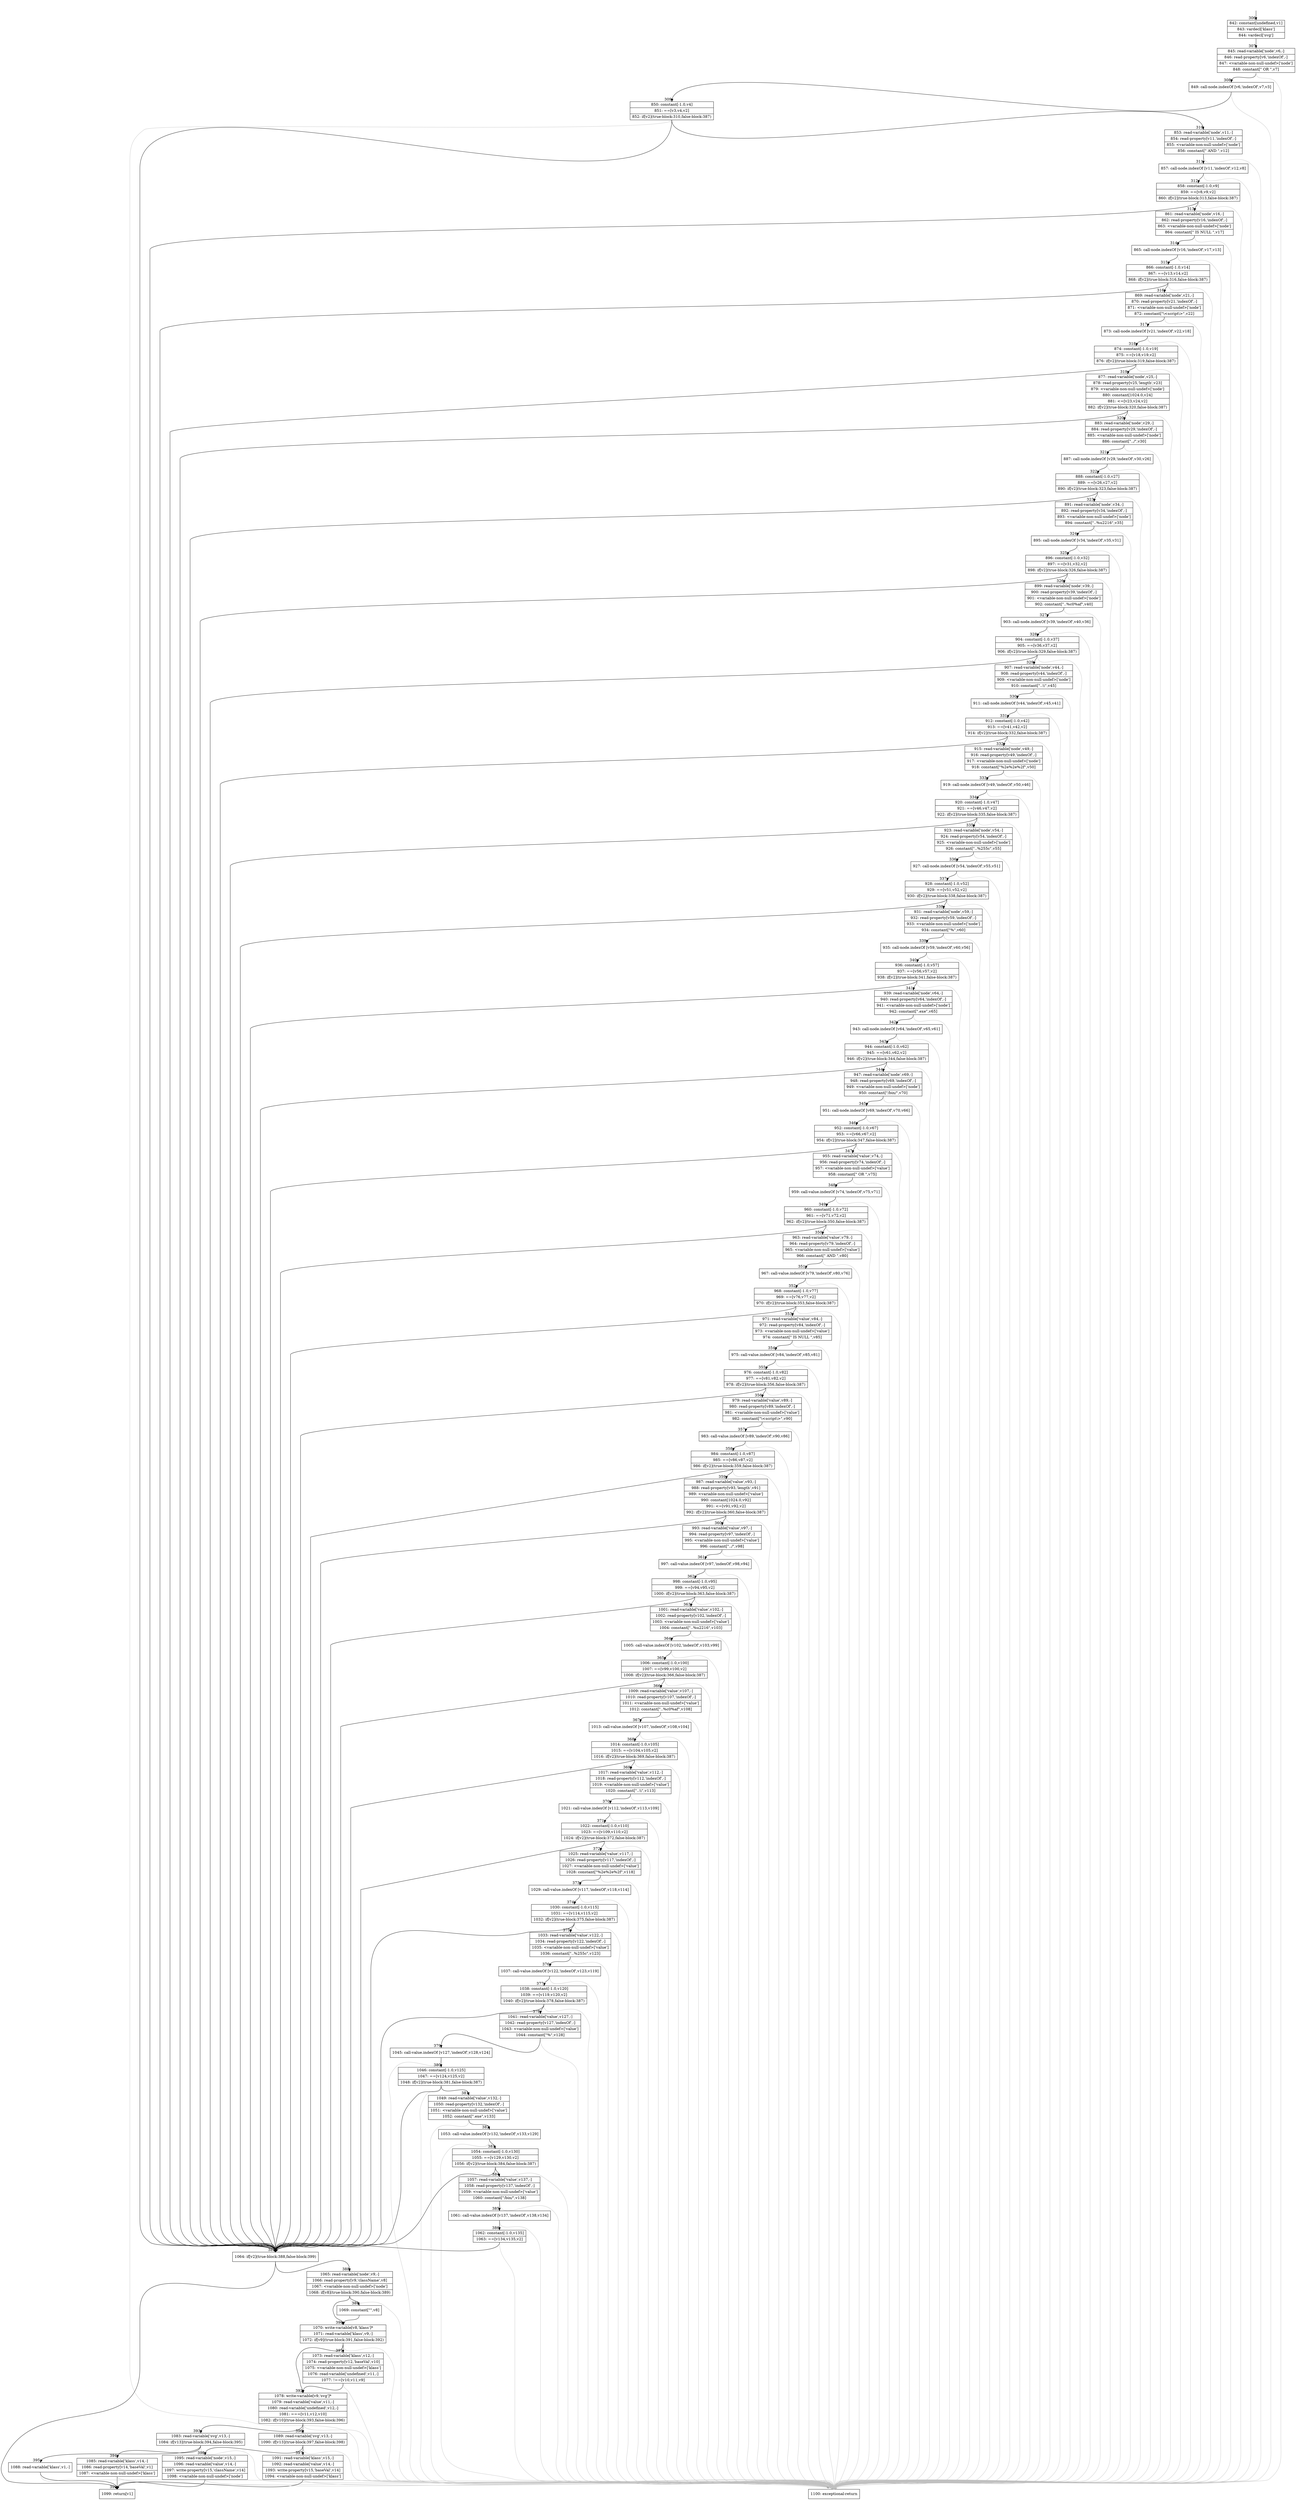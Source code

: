 digraph {
rankdir="TD"
BB_entry6[shape=none,label=""];
BB_entry6 -> BB306 [tailport=s, headport=n, headlabel="    306"]
BB306 [shape=record label="{842: constant[undefined,v1]|843: vardecl['klass']|844: vardecl['svg']}" ] 
BB306 -> BB307 [tailport=s, headport=n, headlabel="      307"]
BB307 [shape=record label="{845: read-variable['node',v6,-]|846: read-property[v6,'indexOf',-]|847: \<variable-non-null-undef\>['node']|848: constant[\" OR \",v7]}" ] 
BB307 -> BB308 [tailport=s, headport=n, headlabel="      308"]
BB307 -> BB400 [tailport=s, headport=n, color=gray, headlabel="      400"]
BB308 [shape=record label="{849: call-node.indexOf [v6,'indexOf',v7,v3]}" ] 
BB308 -> BB309 [tailport=s, headport=n, headlabel="      309"]
BB308 -> BB400 [tailport=s, headport=n, color=gray]
BB309 [shape=record label="{850: constant[-1.0,v4]|851: ==[v3,v4,v2]|852: if[v2](true-block:310,false-block:387)}" ] 
BB309 -> BB387 [tailport=s, headport=n, headlabel="      387"]
BB309 -> BB310 [tailport=s, headport=n, headlabel="      310"]
BB309 -> BB400 [tailport=s, headport=n, color=gray]
BB310 [shape=record label="{853: read-variable['node',v11,-]|854: read-property[v11,'indexOf',-]|855: \<variable-non-null-undef\>['node']|856: constant[\" AND \",v12]}" ] 
BB310 -> BB311 [tailport=s, headport=n, headlabel="      311"]
BB310 -> BB400 [tailport=s, headport=n, color=gray]
BB311 [shape=record label="{857: call-node.indexOf [v11,'indexOf',v12,v8]}" ] 
BB311 -> BB312 [tailport=s, headport=n, headlabel="      312"]
BB311 -> BB400 [tailport=s, headport=n, color=gray]
BB312 [shape=record label="{858: constant[-1.0,v9]|859: ==[v8,v9,v2]|860: if[v2](true-block:313,false-block:387)}" ] 
BB312 -> BB387 [tailport=s, headport=n]
BB312 -> BB313 [tailport=s, headport=n, headlabel="      313"]
BB312 -> BB400 [tailport=s, headport=n, color=gray]
BB313 [shape=record label="{861: read-variable['node',v16,-]|862: read-property[v16,'indexOf',-]|863: \<variable-non-null-undef\>['node']|864: constant[\" IS NULL \",v17]}" ] 
BB313 -> BB314 [tailport=s, headport=n, headlabel="      314"]
BB313 -> BB400 [tailport=s, headport=n, color=gray]
BB314 [shape=record label="{865: call-node.indexOf [v16,'indexOf',v17,v13]}" ] 
BB314 -> BB315 [tailport=s, headport=n, headlabel="      315"]
BB314 -> BB400 [tailport=s, headport=n, color=gray]
BB315 [shape=record label="{866: constant[-1.0,v14]|867: ==[v13,v14,v2]|868: if[v2](true-block:316,false-block:387)}" ] 
BB315 -> BB387 [tailport=s, headport=n]
BB315 -> BB316 [tailport=s, headport=n, headlabel="      316"]
BB315 -> BB400 [tailport=s, headport=n, color=gray]
BB316 [shape=record label="{869: read-variable['node',v21,-]|870: read-property[v21,'indexOf',-]|871: \<variable-non-null-undef\>['node']|872: constant[\"\\\<script\\\>\",v22]}" ] 
BB316 -> BB317 [tailport=s, headport=n, headlabel="      317"]
BB316 -> BB400 [tailport=s, headport=n, color=gray]
BB317 [shape=record label="{873: call-node.indexOf [v21,'indexOf',v22,v18]}" ] 
BB317 -> BB318 [tailport=s, headport=n, headlabel="      318"]
BB317 -> BB400 [tailport=s, headport=n, color=gray]
BB318 [shape=record label="{874: constant[-1.0,v19]|875: ==[v18,v19,v2]|876: if[v2](true-block:319,false-block:387)}" ] 
BB318 -> BB387 [tailport=s, headport=n]
BB318 -> BB319 [tailport=s, headport=n, headlabel="      319"]
BB318 -> BB400 [tailport=s, headport=n, color=gray]
BB319 [shape=record label="{877: read-variable['node',v25,-]|878: read-property[v25,'length',v23]|879: \<variable-non-null-undef\>['node']|880: constant[1024.0,v24]|881: \<=[v23,v24,v2]|882: if[v2](true-block:320,false-block:387)}" ] 
BB319 -> BB387 [tailport=s, headport=n]
BB319 -> BB320 [tailport=s, headport=n, headlabel="      320"]
BB319 -> BB400 [tailport=s, headport=n, color=gray]
BB320 [shape=record label="{883: read-variable['node',v29,-]|884: read-property[v29,'indexOf',-]|885: \<variable-non-null-undef\>['node']|886: constant[\"../\",v30]}" ] 
BB320 -> BB321 [tailport=s, headport=n, headlabel="      321"]
BB320 -> BB400 [tailport=s, headport=n, color=gray]
BB321 [shape=record label="{887: call-node.indexOf [v29,'indexOf',v30,v26]}" ] 
BB321 -> BB322 [tailport=s, headport=n, headlabel="      322"]
BB321 -> BB400 [tailport=s, headport=n, color=gray]
BB322 [shape=record label="{888: constant[-1.0,v27]|889: ==[v26,v27,v2]|890: if[v2](true-block:323,false-block:387)}" ] 
BB322 -> BB387 [tailport=s, headport=n]
BB322 -> BB323 [tailport=s, headport=n, headlabel="      323"]
BB322 -> BB400 [tailport=s, headport=n, color=gray]
BB323 [shape=record label="{891: read-variable['node',v34,-]|892: read-property[v34,'indexOf',-]|893: \<variable-non-null-undef\>['node']|894: constant[\"..%u2216\",v35]}" ] 
BB323 -> BB324 [tailport=s, headport=n, headlabel="      324"]
BB323 -> BB400 [tailport=s, headport=n, color=gray]
BB324 [shape=record label="{895: call-node.indexOf [v34,'indexOf',v35,v31]}" ] 
BB324 -> BB325 [tailport=s, headport=n, headlabel="      325"]
BB324 -> BB400 [tailport=s, headport=n, color=gray]
BB325 [shape=record label="{896: constant[-1.0,v32]|897: ==[v31,v32,v2]|898: if[v2](true-block:326,false-block:387)}" ] 
BB325 -> BB387 [tailport=s, headport=n]
BB325 -> BB326 [tailport=s, headport=n, headlabel="      326"]
BB325 -> BB400 [tailport=s, headport=n, color=gray]
BB326 [shape=record label="{899: read-variable['node',v39,-]|900: read-property[v39,'indexOf',-]|901: \<variable-non-null-undef\>['node']|902: constant[\"..%c0%af\",v40]}" ] 
BB326 -> BB327 [tailport=s, headport=n, headlabel="      327"]
BB326 -> BB400 [tailport=s, headport=n, color=gray]
BB327 [shape=record label="{903: call-node.indexOf [v39,'indexOf',v40,v36]}" ] 
BB327 -> BB328 [tailport=s, headport=n, headlabel="      328"]
BB327 -> BB400 [tailport=s, headport=n, color=gray]
BB328 [shape=record label="{904: constant[-1.0,v37]|905: ==[v36,v37,v2]|906: if[v2](true-block:329,false-block:387)}" ] 
BB328 -> BB387 [tailport=s, headport=n]
BB328 -> BB329 [tailport=s, headport=n, headlabel="      329"]
BB328 -> BB400 [tailport=s, headport=n, color=gray]
BB329 [shape=record label="{907: read-variable['node',v44,-]|908: read-property[v44,'indexOf',-]|909: \<variable-non-null-undef\>['node']|910: constant[\"..\\\\\",v45]}" ] 
BB329 -> BB330 [tailport=s, headport=n, headlabel="      330"]
BB329 -> BB400 [tailport=s, headport=n, color=gray]
BB330 [shape=record label="{911: call-node.indexOf [v44,'indexOf',v45,v41]}" ] 
BB330 -> BB331 [tailport=s, headport=n, headlabel="      331"]
BB330 -> BB400 [tailport=s, headport=n, color=gray]
BB331 [shape=record label="{912: constant[-1.0,v42]|913: ==[v41,v42,v2]|914: if[v2](true-block:332,false-block:387)}" ] 
BB331 -> BB387 [tailport=s, headport=n]
BB331 -> BB332 [tailport=s, headport=n, headlabel="      332"]
BB331 -> BB400 [tailport=s, headport=n, color=gray]
BB332 [shape=record label="{915: read-variable['node',v49,-]|916: read-property[v49,'indexOf',-]|917: \<variable-non-null-undef\>['node']|918: constant[\"%2e%2e%2f\",v50]}" ] 
BB332 -> BB333 [tailport=s, headport=n, headlabel="      333"]
BB332 -> BB400 [tailport=s, headport=n, color=gray]
BB333 [shape=record label="{919: call-node.indexOf [v49,'indexOf',v50,v46]}" ] 
BB333 -> BB334 [tailport=s, headport=n, headlabel="      334"]
BB333 -> BB400 [tailport=s, headport=n, color=gray]
BB334 [shape=record label="{920: constant[-1.0,v47]|921: ==[v46,v47,v2]|922: if[v2](true-block:335,false-block:387)}" ] 
BB334 -> BB387 [tailport=s, headport=n]
BB334 -> BB335 [tailport=s, headport=n, headlabel="      335"]
BB334 -> BB400 [tailport=s, headport=n, color=gray]
BB335 [shape=record label="{923: read-variable['node',v54,-]|924: read-property[v54,'indexOf',-]|925: \<variable-non-null-undef\>['node']|926: constant[\"..%255c\",v55]}" ] 
BB335 -> BB336 [tailport=s, headport=n, headlabel="      336"]
BB335 -> BB400 [tailport=s, headport=n, color=gray]
BB336 [shape=record label="{927: call-node.indexOf [v54,'indexOf',v55,v51]}" ] 
BB336 -> BB337 [tailport=s, headport=n, headlabel="      337"]
BB336 -> BB400 [tailport=s, headport=n, color=gray]
BB337 [shape=record label="{928: constant[-1.0,v52]|929: ==[v51,v52,v2]|930: if[v2](true-block:338,false-block:387)}" ] 
BB337 -> BB387 [tailport=s, headport=n]
BB337 -> BB338 [tailport=s, headport=n, headlabel="      338"]
BB337 -> BB400 [tailport=s, headport=n, color=gray]
BB338 [shape=record label="{931: read-variable['node',v59,-]|932: read-property[v59,'indexOf',-]|933: \<variable-non-null-undef\>['node']|934: constant[\"%\",v60]}" ] 
BB338 -> BB339 [tailport=s, headport=n, headlabel="      339"]
BB338 -> BB400 [tailport=s, headport=n, color=gray]
BB339 [shape=record label="{935: call-node.indexOf [v59,'indexOf',v60,v56]}" ] 
BB339 -> BB340 [tailport=s, headport=n, headlabel="      340"]
BB339 -> BB400 [tailport=s, headport=n, color=gray]
BB340 [shape=record label="{936: constant[-1.0,v57]|937: ==[v56,v57,v2]|938: if[v2](true-block:341,false-block:387)}" ] 
BB340 -> BB387 [tailport=s, headport=n]
BB340 -> BB341 [tailport=s, headport=n, headlabel="      341"]
BB340 -> BB400 [tailport=s, headport=n, color=gray]
BB341 [shape=record label="{939: read-variable['node',v64,-]|940: read-property[v64,'indexOf',-]|941: \<variable-non-null-undef\>['node']|942: constant[\".exe\",v65]}" ] 
BB341 -> BB342 [tailport=s, headport=n, headlabel="      342"]
BB341 -> BB400 [tailport=s, headport=n, color=gray]
BB342 [shape=record label="{943: call-node.indexOf [v64,'indexOf',v65,v61]}" ] 
BB342 -> BB343 [tailport=s, headport=n, headlabel="      343"]
BB342 -> BB400 [tailport=s, headport=n, color=gray]
BB343 [shape=record label="{944: constant[-1.0,v62]|945: ==[v61,v62,v2]|946: if[v2](true-block:344,false-block:387)}" ] 
BB343 -> BB387 [tailport=s, headport=n]
BB343 -> BB344 [tailport=s, headport=n, headlabel="      344"]
BB343 -> BB400 [tailport=s, headport=n, color=gray]
BB344 [shape=record label="{947: read-variable['node',v69,-]|948: read-property[v69,'indexOf',-]|949: \<variable-non-null-undef\>['node']|950: constant[\"/bin/\",v70]}" ] 
BB344 -> BB345 [tailport=s, headport=n, headlabel="      345"]
BB344 -> BB400 [tailport=s, headport=n, color=gray]
BB345 [shape=record label="{951: call-node.indexOf [v69,'indexOf',v70,v66]}" ] 
BB345 -> BB346 [tailport=s, headport=n, headlabel="      346"]
BB345 -> BB400 [tailport=s, headport=n, color=gray]
BB346 [shape=record label="{952: constant[-1.0,v67]|953: ==[v66,v67,v2]|954: if[v2](true-block:347,false-block:387)}" ] 
BB346 -> BB387 [tailport=s, headport=n]
BB346 -> BB347 [tailport=s, headport=n, headlabel="      347"]
BB346 -> BB400 [tailport=s, headport=n, color=gray]
BB347 [shape=record label="{955: read-variable['value',v74,-]|956: read-property[v74,'indexOf',-]|957: \<variable-non-null-undef\>['value']|958: constant[\" OR \",v75]}" ] 
BB347 -> BB348 [tailport=s, headport=n, headlabel="      348"]
BB347 -> BB400 [tailport=s, headport=n, color=gray]
BB348 [shape=record label="{959: call-value.indexOf [v74,'indexOf',v75,v71]}" ] 
BB348 -> BB349 [tailport=s, headport=n, headlabel="      349"]
BB348 -> BB400 [tailport=s, headport=n, color=gray]
BB349 [shape=record label="{960: constant[-1.0,v72]|961: ==[v71,v72,v2]|962: if[v2](true-block:350,false-block:387)}" ] 
BB349 -> BB387 [tailport=s, headport=n]
BB349 -> BB350 [tailport=s, headport=n, headlabel="      350"]
BB349 -> BB400 [tailport=s, headport=n, color=gray]
BB350 [shape=record label="{963: read-variable['value',v79,-]|964: read-property[v79,'indexOf',-]|965: \<variable-non-null-undef\>['value']|966: constant[\" AND \",v80]}" ] 
BB350 -> BB351 [tailport=s, headport=n, headlabel="      351"]
BB350 -> BB400 [tailport=s, headport=n, color=gray]
BB351 [shape=record label="{967: call-value.indexOf [v79,'indexOf',v80,v76]}" ] 
BB351 -> BB352 [tailport=s, headport=n, headlabel="      352"]
BB351 -> BB400 [tailport=s, headport=n, color=gray]
BB352 [shape=record label="{968: constant[-1.0,v77]|969: ==[v76,v77,v2]|970: if[v2](true-block:353,false-block:387)}" ] 
BB352 -> BB387 [tailport=s, headport=n]
BB352 -> BB353 [tailport=s, headport=n, headlabel="      353"]
BB352 -> BB400 [tailport=s, headport=n, color=gray]
BB353 [shape=record label="{971: read-variable['value',v84,-]|972: read-property[v84,'indexOf',-]|973: \<variable-non-null-undef\>['value']|974: constant[\" IS NULL \",v85]}" ] 
BB353 -> BB354 [tailport=s, headport=n, headlabel="      354"]
BB353 -> BB400 [tailport=s, headport=n, color=gray]
BB354 [shape=record label="{975: call-value.indexOf [v84,'indexOf',v85,v81]}" ] 
BB354 -> BB355 [tailport=s, headport=n, headlabel="      355"]
BB354 -> BB400 [tailport=s, headport=n, color=gray]
BB355 [shape=record label="{976: constant[-1.0,v82]|977: ==[v81,v82,v2]|978: if[v2](true-block:356,false-block:387)}" ] 
BB355 -> BB387 [tailport=s, headport=n]
BB355 -> BB356 [tailport=s, headport=n, headlabel="      356"]
BB355 -> BB400 [tailport=s, headport=n, color=gray]
BB356 [shape=record label="{979: read-variable['value',v89,-]|980: read-property[v89,'indexOf',-]|981: \<variable-non-null-undef\>['value']|982: constant[\"\\\<script\\\>\",v90]}" ] 
BB356 -> BB357 [tailport=s, headport=n, headlabel="      357"]
BB356 -> BB400 [tailport=s, headport=n, color=gray]
BB357 [shape=record label="{983: call-value.indexOf [v89,'indexOf',v90,v86]}" ] 
BB357 -> BB358 [tailport=s, headport=n, headlabel="      358"]
BB357 -> BB400 [tailport=s, headport=n, color=gray]
BB358 [shape=record label="{984: constant[-1.0,v87]|985: ==[v86,v87,v2]|986: if[v2](true-block:359,false-block:387)}" ] 
BB358 -> BB387 [tailport=s, headport=n]
BB358 -> BB359 [tailport=s, headport=n, headlabel="      359"]
BB358 -> BB400 [tailport=s, headport=n, color=gray]
BB359 [shape=record label="{987: read-variable['value',v93,-]|988: read-property[v93,'length',v91]|989: \<variable-non-null-undef\>['value']|990: constant[1024.0,v92]|991: \<=[v91,v92,v2]|992: if[v2](true-block:360,false-block:387)}" ] 
BB359 -> BB387 [tailport=s, headport=n]
BB359 -> BB360 [tailport=s, headport=n, headlabel="      360"]
BB359 -> BB400 [tailport=s, headport=n, color=gray]
BB360 [shape=record label="{993: read-variable['value',v97,-]|994: read-property[v97,'indexOf',-]|995: \<variable-non-null-undef\>['value']|996: constant[\"../\",v98]}" ] 
BB360 -> BB361 [tailport=s, headport=n, headlabel="      361"]
BB360 -> BB400 [tailport=s, headport=n, color=gray]
BB361 [shape=record label="{997: call-value.indexOf [v97,'indexOf',v98,v94]}" ] 
BB361 -> BB362 [tailport=s, headport=n, headlabel="      362"]
BB361 -> BB400 [tailport=s, headport=n, color=gray]
BB362 [shape=record label="{998: constant[-1.0,v95]|999: ==[v94,v95,v2]|1000: if[v2](true-block:363,false-block:387)}" ] 
BB362 -> BB387 [tailport=s, headport=n]
BB362 -> BB363 [tailport=s, headport=n, headlabel="      363"]
BB362 -> BB400 [tailport=s, headport=n, color=gray]
BB363 [shape=record label="{1001: read-variable['value',v102,-]|1002: read-property[v102,'indexOf',-]|1003: \<variable-non-null-undef\>['value']|1004: constant[\"..%u2216\",v103]}" ] 
BB363 -> BB364 [tailport=s, headport=n, headlabel="      364"]
BB363 -> BB400 [tailport=s, headport=n, color=gray]
BB364 [shape=record label="{1005: call-value.indexOf [v102,'indexOf',v103,v99]}" ] 
BB364 -> BB365 [tailport=s, headport=n, headlabel="      365"]
BB364 -> BB400 [tailport=s, headport=n, color=gray]
BB365 [shape=record label="{1006: constant[-1.0,v100]|1007: ==[v99,v100,v2]|1008: if[v2](true-block:366,false-block:387)}" ] 
BB365 -> BB387 [tailport=s, headport=n]
BB365 -> BB366 [tailport=s, headport=n, headlabel="      366"]
BB365 -> BB400 [tailport=s, headport=n, color=gray]
BB366 [shape=record label="{1009: read-variable['value',v107,-]|1010: read-property[v107,'indexOf',-]|1011: \<variable-non-null-undef\>['value']|1012: constant[\"..%c0%af\",v108]}" ] 
BB366 -> BB367 [tailport=s, headport=n, headlabel="      367"]
BB366 -> BB400 [tailport=s, headport=n, color=gray]
BB367 [shape=record label="{1013: call-value.indexOf [v107,'indexOf',v108,v104]}" ] 
BB367 -> BB368 [tailport=s, headport=n, headlabel="      368"]
BB367 -> BB400 [tailport=s, headport=n, color=gray]
BB368 [shape=record label="{1014: constant[-1.0,v105]|1015: ==[v104,v105,v2]|1016: if[v2](true-block:369,false-block:387)}" ] 
BB368 -> BB387 [tailport=s, headport=n]
BB368 -> BB369 [tailport=s, headport=n, headlabel="      369"]
BB368 -> BB400 [tailport=s, headport=n, color=gray]
BB369 [shape=record label="{1017: read-variable['value',v112,-]|1018: read-property[v112,'indexOf',-]|1019: \<variable-non-null-undef\>['value']|1020: constant[\"..\\\\\",v113]}" ] 
BB369 -> BB370 [tailport=s, headport=n, headlabel="      370"]
BB369 -> BB400 [tailport=s, headport=n, color=gray]
BB370 [shape=record label="{1021: call-value.indexOf [v112,'indexOf',v113,v109]}" ] 
BB370 -> BB371 [tailport=s, headport=n, headlabel="      371"]
BB370 -> BB400 [tailport=s, headport=n, color=gray]
BB371 [shape=record label="{1022: constant[-1.0,v110]|1023: ==[v109,v110,v2]|1024: if[v2](true-block:372,false-block:387)}" ] 
BB371 -> BB387 [tailport=s, headport=n]
BB371 -> BB372 [tailport=s, headport=n, headlabel="      372"]
BB371 -> BB400 [tailport=s, headport=n, color=gray]
BB372 [shape=record label="{1025: read-variable['value',v117,-]|1026: read-property[v117,'indexOf',-]|1027: \<variable-non-null-undef\>['value']|1028: constant[\"%2e%2e%2f\",v118]}" ] 
BB372 -> BB373 [tailport=s, headport=n, headlabel="      373"]
BB372 -> BB400 [tailport=s, headport=n, color=gray]
BB373 [shape=record label="{1029: call-value.indexOf [v117,'indexOf',v118,v114]}" ] 
BB373 -> BB374 [tailport=s, headport=n, headlabel="      374"]
BB373 -> BB400 [tailport=s, headport=n, color=gray]
BB374 [shape=record label="{1030: constant[-1.0,v115]|1031: ==[v114,v115,v2]|1032: if[v2](true-block:375,false-block:387)}" ] 
BB374 -> BB387 [tailport=s, headport=n]
BB374 -> BB375 [tailport=s, headport=n, headlabel="      375"]
BB374 -> BB400 [tailport=s, headport=n, color=gray]
BB375 [shape=record label="{1033: read-variable['value',v122,-]|1034: read-property[v122,'indexOf',-]|1035: \<variable-non-null-undef\>['value']|1036: constant[\"..%255c\",v123]}" ] 
BB375 -> BB376 [tailport=s, headport=n, headlabel="      376"]
BB375 -> BB400 [tailport=s, headport=n, color=gray]
BB376 [shape=record label="{1037: call-value.indexOf [v122,'indexOf',v123,v119]}" ] 
BB376 -> BB377 [tailport=s, headport=n, headlabel="      377"]
BB376 -> BB400 [tailport=s, headport=n, color=gray]
BB377 [shape=record label="{1038: constant[-1.0,v120]|1039: ==[v119,v120,v2]|1040: if[v2](true-block:378,false-block:387)}" ] 
BB377 -> BB387 [tailport=s, headport=n]
BB377 -> BB378 [tailport=s, headport=n, headlabel="      378"]
BB377 -> BB400 [tailport=s, headport=n, color=gray]
BB378 [shape=record label="{1041: read-variable['value',v127,-]|1042: read-property[v127,'indexOf',-]|1043: \<variable-non-null-undef\>['value']|1044: constant[\"%\",v128]}" ] 
BB378 -> BB379 [tailport=s, headport=n, headlabel="      379"]
BB378 -> BB400 [tailport=s, headport=n, color=gray]
BB379 [shape=record label="{1045: call-value.indexOf [v127,'indexOf',v128,v124]}" ] 
BB379 -> BB380 [tailport=s, headport=n, headlabel="      380"]
BB379 -> BB400 [tailport=s, headport=n, color=gray]
BB380 [shape=record label="{1046: constant[-1.0,v125]|1047: ==[v124,v125,v2]|1048: if[v2](true-block:381,false-block:387)}" ] 
BB380 -> BB387 [tailport=s, headport=n]
BB380 -> BB381 [tailport=s, headport=n, headlabel="      381"]
BB380 -> BB400 [tailport=s, headport=n, color=gray]
BB381 [shape=record label="{1049: read-variable['value',v132,-]|1050: read-property[v132,'indexOf',-]|1051: \<variable-non-null-undef\>['value']|1052: constant[\".exe\",v133]}" ] 
BB381 -> BB382 [tailport=s, headport=n, headlabel="      382"]
BB381 -> BB400 [tailport=s, headport=n, color=gray]
BB382 [shape=record label="{1053: call-value.indexOf [v132,'indexOf',v133,v129]}" ] 
BB382 -> BB383 [tailport=s, headport=n, headlabel="      383"]
BB382 -> BB400 [tailport=s, headport=n, color=gray]
BB383 [shape=record label="{1054: constant[-1.0,v130]|1055: ==[v129,v130,v2]|1056: if[v2](true-block:384,false-block:387)}" ] 
BB383 -> BB387 [tailport=s, headport=n]
BB383 -> BB384 [tailport=s, headport=n, headlabel="      384"]
BB383 -> BB400 [tailport=s, headport=n, color=gray]
BB384 [shape=record label="{1057: read-variable['value',v137,-]|1058: read-property[v137,'indexOf',-]|1059: \<variable-non-null-undef\>['value']|1060: constant[\"/bin/\",v138]}" ] 
BB384 -> BB385 [tailport=s, headport=n, headlabel="      385"]
BB384 -> BB400 [tailport=s, headport=n, color=gray]
BB385 [shape=record label="{1061: call-value.indexOf [v137,'indexOf',v138,v134]}" ] 
BB385 -> BB386 [tailport=s, headport=n, headlabel="      386"]
BB385 -> BB400 [tailport=s, headport=n, color=gray]
BB386 [shape=record label="{1062: constant[-1.0,v135]|1063: ==[v134,v135,v2]}" ] 
BB386 -> BB387 [tailport=s, headport=n]
BB386 -> BB400 [tailport=s, headport=n, color=gray]
BB387 [shape=record label="{1064: if[v2](true-block:388,false-block:399)}" ] 
BB387 -> BB388 [tailport=s, headport=n, headlabel="      388"]
BB387 -> BB399 [tailport=s, headport=n, headlabel="      399"]
BB388 [shape=record label="{1065: read-variable['node',v9,-]|1066: read-property[v9,'className',v8]|1067: \<variable-non-null-undef\>['node']|1068: if[v8](true-block:390,false-block:389)}" ] 
BB388 -> BB390 [tailport=s, headport=n, headlabel="      390"]
BB388 -> BB389 [tailport=s, headport=n, headlabel="      389"]
BB388 -> BB400 [tailport=s, headport=n, color=gray]
BB389 [shape=record label="{1069: constant[\"\",v8]}" ] 
BB389 -> BB390 [tailport=s, headport=n]
BB390 [shape=record label="{1070: write-variable[v8,'klass']*|1071: read-variable['klass',v9,-]|1072: if[v9](true-block:391,false-block:392)}" ] 
BB390 -> BB392 [tailport=s, headport=n, headlabel="      392"]
BB390 -> BB391 [tailport=s, headport=n, headlabel="      391"]
BB390 -> BB400 [tailport=s, headport=n, color=gray]
BB391 [shape=record label="{1073: read-variable['klass',v12,-]|1074: read-property[v12,'baseVal',v10]|1075: \<variable-non-null-undef\>['klass']|1076: read-variable['undefined',v11,-]|1077: !==[v10,v11,v9]}" ] 
BB391 -> BB392 [tailport=s, headport=n]
BB391 -> BB400 [tailport=s, headport=n, color=gray]
BB392 [shape=record label="{1078: write-variable[v9,'svg']*|1079: read-variable['value',v11,-]|1080: read-variable['undefined',v12,-]|1081: ===[v11,v12,v10]|1082: if[v10](true-block:393,false-block:396)}" ] 
BB392 -> BB393 [tailport=s, headport=n, headlabel="      393"]
BB392 -> BB396 [tailport=s, headport=n, headlabel="      396"]
BB392 -> BB400 [tailport=s, headport=n, color=gray]
BB393 [shape=record label="{1083: read-variable['svg',v13,-]|1084: if[v13](true-block:394,false-block:395)}" ] 
BB393 -> BB394 [tailport=s, headport=n, headlabel="      394"]
BB393 -> BB395 [tailport=s, headport=n, headlabel="      395"]
BB393 -> BB400 [tailport=s, headport=n, color=gray]
BB394 [shape=record label="{1085: read-variable['klass',v14,-]|1086: read-property[v14,'baseVal',v1]|1087: \<variable-non-null-undef\>['klass']}" ] 
BB394 -> BB399 [tailport=s, headport=n]
BB394 -> BB400 [tailport=s, headport=n, color=gray]
BB395 [shape=record label="{1088: read-variable['klass',v1,-]}" ] 
BB395 -> BB399 [tailport=s, headport=n]
BB395 -> BB400 [tailport=s, headport=n, color=gray]
BB396 [shape=record label="{1089: read-variable['svg',v13,-]|1090: if[v13](true-block:397,false-block:398)}" ] 
BB396 -> BB397 [tailport=s, headport=n, headlabel="      397"]
BB396 -> BB398 [tailport=s, headport=n, headlabel="      398"]
BB396 -> BB400 [tailport=s, headport=n, color=gray]
BB397 [shape=record label="{1091: read-variable['klass',v15,-]|1092: read-variable['value',v14,-]|1093: write-property[v15,'baseVal',v14]|1094: \<variable-non-null-undef\>['klass']}" ] 
BB397 -> BB399 [tailport=s, headport=n]
BB397 -> BB400 [tailport=s, headport=n, color=gray]
BB398 [shape=record label="{1095: read-variable['node',v15,-]|1096: read-variable['value',v14,-]|1097: write-property[v15,'className',v14]|1098: \<variable-non-null-undef\>['node']}" ] 
BB398 -> BB399 [tailport=s, headport=n]
BB398 -> BB400 [tailport=s, headport=n, color=gray]
BB399 [shape=record label="{1099: return[v1]}" ] 
BB400 [shape=record label="{1100: exceptional-return}" ] 
//#$~ 272
}
